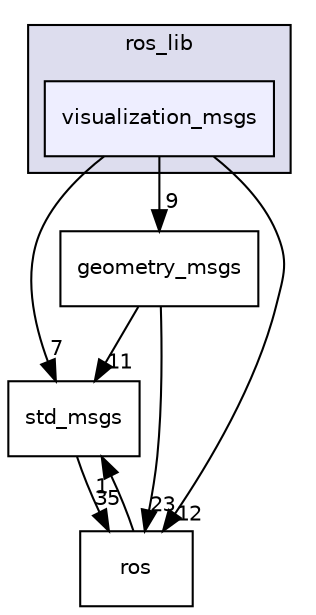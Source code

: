 digraph "visualization_msgs" {
  compound=true
  node [ fontsize="10", fontname="Helvetica"];
  edge [ labelfontsize="10", labelfontname="Helvetica"];
  subgraph clusterdir_90717b3c677f611b706863d5c86b90c7 {
    graph [ bgcolor="#ddddee", pencolor="black", label="ros_lib" fontname="Helvetica", fontsize="10", URL="dir_90717b3c677f611b706863d5c86b90c7.html"]
  dir_d98a5dd51f842d1fc5200b9f15c61680 [shape=box, label="visualization_msgs", style="filled", fillcolor="#eeeeff", pencolor="black", URL="dir_d98a5dd51f842d1fc5200b9f15c61680.html"];
  }
  dir_f2816c854eb78437876b58f76ed52aaa [shape=box label="std_msgs" URL="dir_f2816c854eb78437876b58f76ed52aaa.html"];
  dir_5cfa40852cff5e6f0c90369dde4c23a1 [shape=box label="geometry_msgs" URL="dir_5cfa40852cff5e6f0c90369dde4c23a1.html"];
  dir_74fd674bff593b67d15dde07bcd4f8f8 [shape=box label="ros" URL="dir_74fd674bff593b67d15dde07bcd4f8f8.html"];
  dir_d98a5dd51f842d1fc5200b9f15c61680->dir_f2816c854eb78437876b58f76ed52aaa [headlabel="7", labeldistance=1.5 headhref="dir_000035_000012.html"];
  dir_d98a5dd51f842d1fc5200b9f15c61680->dir_5cfa40852cff5e6f0c90369dde4c23a1 [headlabel="9", labeldistance=1.5 headhref="dir_000035_000043.html"];
  dir_d98a5dd51f842d1fc5200b9f15c61680->dir_74fd674bff593b67d15dde07bcd4f8f8 [headlabel="12", labeldistance=1.5 headhref="dir_000035_000025.html"];
  dir_f2816c854eb78437876b58f76ed52aaa->dir_74fd674bff593b67d15dde07bcd4f8f8 [headlabel="35", labeldistance=1.5 headhref="dir_000012_000025.html"];
  dir_5cfa40852cff5e6f0c90369dde4c23a1->dir_f2816c854eb78437876b58f76ed52aaa [headlabel="11", labeldistance=1.5 headhref="dir_000043_000012.html"];
  dir_5cfa40852cff5e6f0c90369dde4c23a1->dir_74fd674bff593b67d15dde07bcd4f8f8 [headlabel="23", labeldistance=1.5 headhref="dir_000043_000025.html"];
  dir_74fd674bff593b67d15dde07bcd4f8f8->dir_f2816c854eb78437876b58f76ed52aaa [headlabel="1", labeldistance=1.5 headhref="dir_000025_000012.html"];
}

